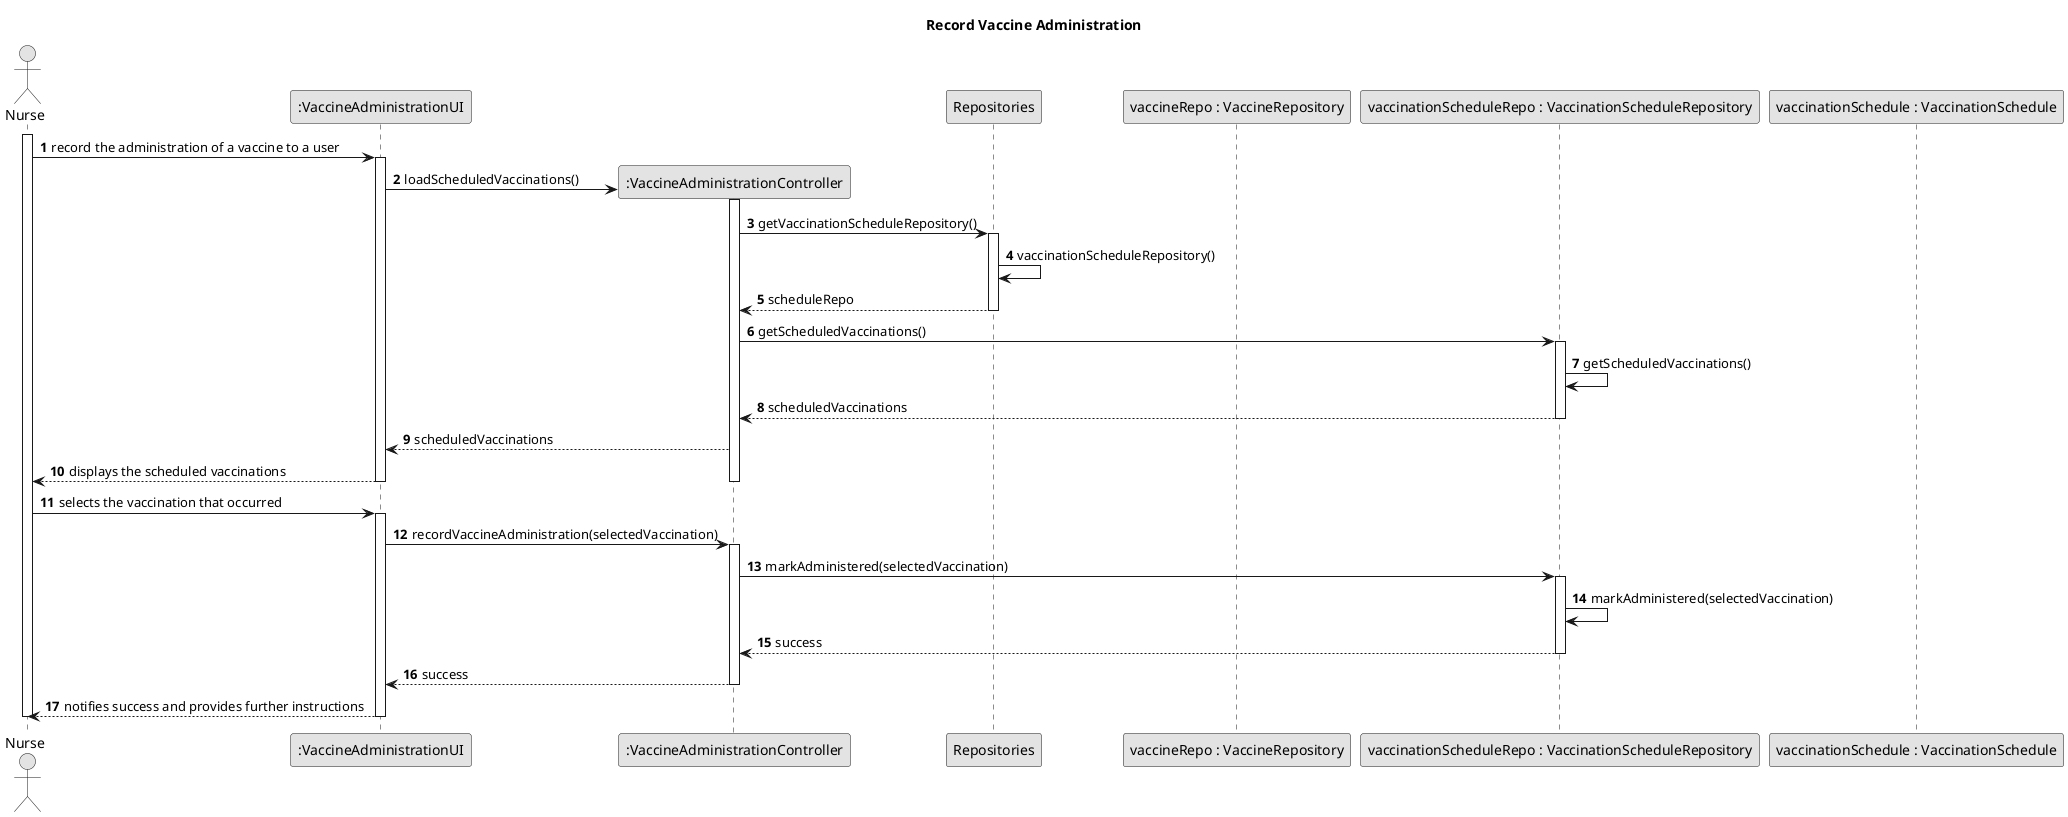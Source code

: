 @startuml
skinparam monochrome true
skinparam packageStyle rectangle
skinparam shadowing false

title Record Vaccine Administration

autonumber

actor Nurse
participant ":VaccineAdministrationUI" as ui
participant ":VaccineAdministrationController" as ctrl
participant Repositories
participant "vaccineRepo : VaccineRepository" as vaccineRepo
participant "vaccinationScheduleRepo : VaccinationScheduleRepository" as scheduleRepo
participant "vaccinationSchedule : VaccinationSchedule" as schedule

activate Nurse

    Nurse -> ui : record the administration of a vaccine to a user
    activate ui
        ui -> ctrl** : loadScheduledVaccinations()
        activate ctrl
            ctrl -> Repositories : getVaccinationScheduleRepository()
            activate Repositories
                Repositories -> Repositories : vaccinationScheduleRepository()
                Repositories --> ctrl : scheduleRepo
            deactivate Repositories
            ctrl -> scheduleRepo : getScheduledVaccinations()
            activate scheduleRepo
                scheduleRepo -> scheduleRepo : getScheduledVaccinations()
                scheduleRepo --> ctrl : scheduledVaccinations
            deactivate scheduleRepo
            ctrl --> ui : scheduledVaccinations
            ui --> Nurse : displays the scheduled vaccinations
        deactivate ctrl
    deactivate ui

    Nurse -> ui : selects the vaccination that occurred
    activate ui
        ui -> ctrl : recordVaccineAdministration(selectedVaccination)
        activate ctrl
            ctrl -> scheduleRepo : markAdministered(selectedVaccination)
            activate scheduleRepo
                scheduleRepo -> scheduleRepo : markAdministered(selectedVaccination)
                scheduleRepo --> ctrl : success
            deactivate scheduleRepo
            ctrl --> ui : success
        deactivate ctrl
        ui --> Nurse : notifies success and provides further instructions
    deactivate ui

deactivate Nurse

@enduml
